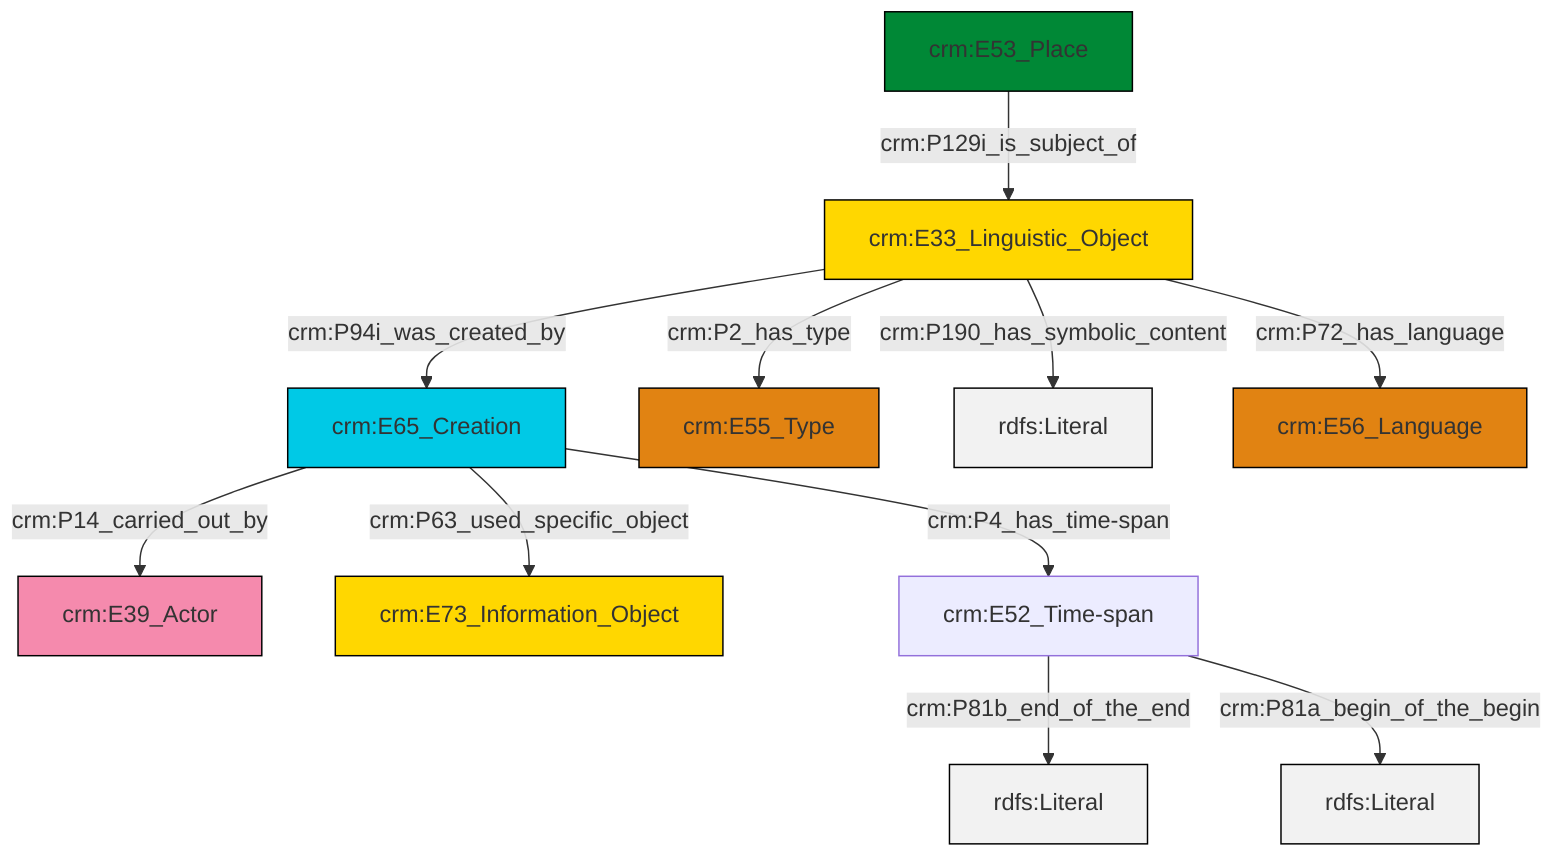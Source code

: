 graph TD
classDef Literal fill:#f2f2f2,stroke:#000000;
classDef CRM_Entity fill:#FFFFFF,stroke:#000000;
classDef Temporal_Entity fill:#00C9E6, stroke:#000000;
classDef Type fill:#E18312, stroke:#000000;
classDef Time-Span fill:#2C9C91, stroke:#000000;
classDef Appellation fill:#FFEB7F, stroke:#000000;
classDef Place fill:#008836, stroke:#000000;
classDef Persistent_Item fill:#B266B2, stroke:#000000;
classDef Conceptual_Object fill:#FFD700, stroke:#000000;
classDef Physical_Thing fill:#D2B48C, stroke:#000000;
classDef Actor fill:#f58aad, stroke:#000000;
classDef PC_Classes fill:#4ce600, stroke:#000000;
classDef Multi fill:#cccccc,stroke:#000000;

10["crm:E33_Linguistic_Object"]:::Conceptual_Object -->|crm:P190_has_symbolic_content| 11[rdfs:Literal]:::Literal
10["crm:E33_Linguistic_Object"]:::Conceptual_Object -->|crm:P72_has_language| 12["crm:E56_Language"]:::Type
10["crm:E33_Linguistic_Object"]:::Conceptual_Object -->|crm:P94i_was_created_by| 4["crm:E65_Creation"]:::Temporal_Entity
10["crm:E33_Linguistic_Object"]:::Conceptual_Object -->|crm:P2_has_type| 6["crm:E55_Type"]:::Type
4["crm:E65_Creation"]:::Temporal_Entity -->|crm:P63_used_specific_object| 2["crm:E73_Information_Object"]:::Conceptual_Object
14["crm:E52_Time-span"]:::Default -->|crm:P81b_end_of_the_end| 15[rdfs:Literal]:::Literal
4["crm:E65_Creation"]:::Temporal_Entity -->|crm:P4_has_time-span| 14["crm:E52_Time-span"]:::Default
14["crm:E52_Time-span"]:::Default -->|crm:P81a_begin_of_the_begin| 16[rdfs:Literal]:::Literal
8["crm:E53_Place"]:::Place -->|crm:P129i_is_subject_of| 10["crm:E33_Linguistic_Object"]:::Conceptual_Object
4["crm:E65_Creation"]:::Temporal_Entity -->|crm:P14_carried_out_by| 0["crm:E39_Actor"]:::Actor